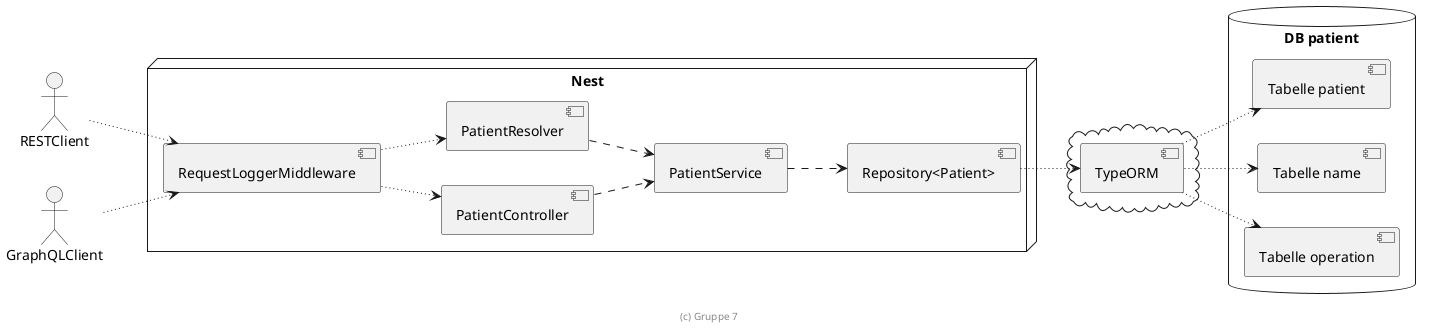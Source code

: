' Preview durch <Alt>d

@startuml Komponenten

left to right direction

actor RESTClient
actor GraphQLClient

node "Nest" {
  [RequestLoggerMiddleware]

  [PatientController]
  [PatientResolver]

  [PatientService]

  [Repository<Patient>]
}


cloud {
    [TypeORM]
}

database "DB patient" {
    [Tabelle patient]
    [Tabelle name]
    [Tabelle operation]
}

RESTClient ~~> [RequestLoggerMiddleware]
GraphQLClient ~~> [RequestLoggerMiddleware]

[RequestLoggerMiddleware] ~~> [PatientController]
[RequestLoggerMiddleware] ~~> [PatientResolver]

[PatientController] ..> [PatientService]
[PatientResolver] ..> [PatientService]
[PatientService] ..> [Repository<Patient>]

[Repository<Patient>] ~~> [TypeORM]
[TypeORM] ~~> [Tabelle patient]
[TypeORM] ~~> [Tabelle name]
[TypeORM] ~~> [Tabelle operation]

footer (c) Gruppe 7

@enduml
